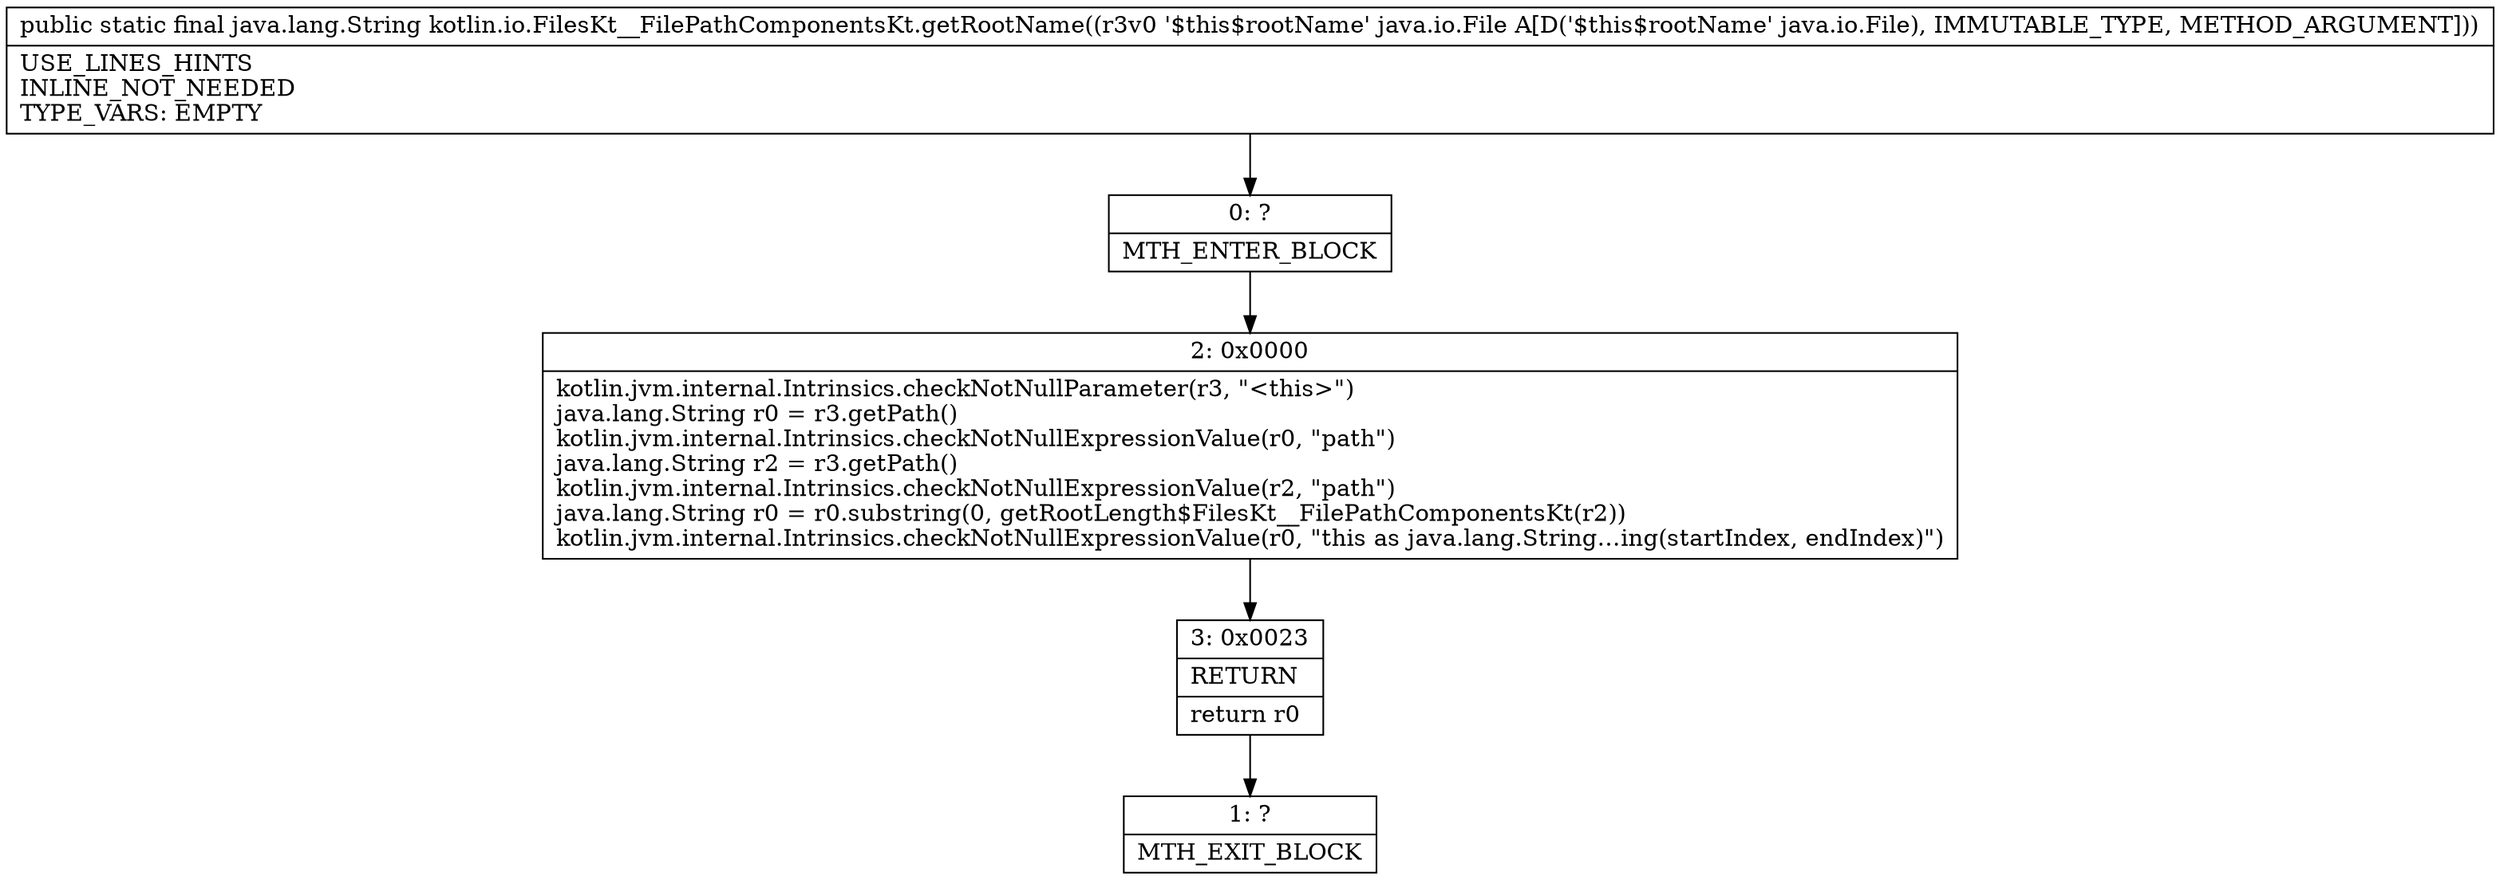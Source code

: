 digraph "CFG forkotlin.io.FilesKt__FilePathComponentsKt.getRootName(Ljava\/io\/File;)Ljava\/lang\/String;" {
Node_0 [shape=record,label="{0\:\ ?|MTH_ENTER_BLOCK\l}"];
Node_2 [shape=record,label="{2\:\ 0x0000|kotlin.jvm.internal.Intrinsics.checkNotNullParameter(r3, \"\<this\>\")\ljava.lang.String r0 = r3.getPath()\lkotlin.jvm.internal.Intrinsics.checkNotNullExpressionValue(r0, \"path\")\ljava.lang.String r2 = r3.getPath()\lkotlin.jvm.internal.Intrinsics.checkNotNullExpressionValue(r2, \"path\")\ljava.lang.String r0 = r0.substring(0, getRootLength$FilesKt__FilePathComponentsKt(r2))\lkotlin.jvm.internal.Intrinsics.checkNotNullExpressionValue(r0, \"this as java.lang.String…ing(startIndex, endIndex)\")\l}"];
Node_3 [shape=record,label="{3\:\ 0x0023|RETURN\l|return r0\l}"];
Node_1 [shape=record,label="{1\:\ ?|MTH_EXIT_BLOCK\l}"];
MethodNode[shape=record,label="{public static final java.lang.String kotlin.io.FilesKt__FilePathComponentsKt.getRootName((r3v0 '$this$rootName' java.io.File A[D('$this$rootName' java.io.File), IMMUTABLE_TYPE, METHOD_ARGUMENT]))  | USE_LINES_HINTS\lINLINE_NOT_NEEDED\lTYPE_VARS: EMPTY\l}"];
MethodNode -> Node_0;Node_0 -> Node_2;
Node_2 -> Node_3;
Node_3 -> Node_1;
}


